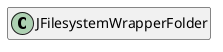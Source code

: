 @startuml
set namespaceSeparator \\
hide members
hide << alias >> circle

class JFilesystemWrapperFolder
@enduml
